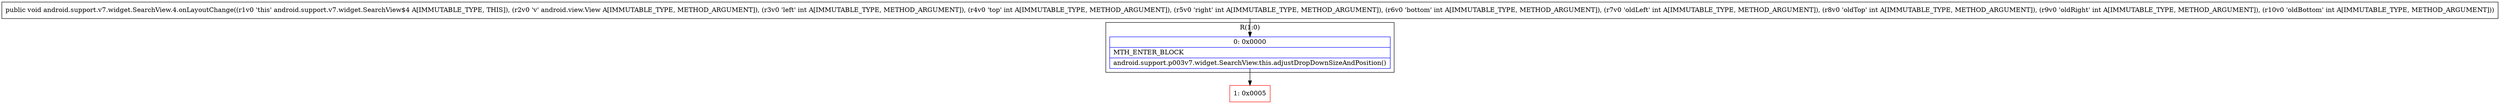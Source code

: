 digraph "CFG forandroid.support.v7.widget.SearchView.4.onLayoutChange(Landroid\/view\/View;IIIIIIII)V" {
subgraph cluster_Region_1048151085 {
label = "R(1:0)";
node [shape=record,color=blue];
Node_0 [shape=record,label="{0\:\ 0x0000|MTH_ENTER_BLOCK\l|android.support.p003v7.widget.SearchView.this.adjustDropDownSizeAndPosition()\l}"];
}
Node_1 [shape=record,color=red,label="{1\:\ 0x0005}"];
MethodNode[shape=record,label="{public void android.support.v7.widget.SearchView.4.onLayoutChange((r1v0 'this' android.support.v7.widget.SearchView$4 A[IMMUTABLE_TYPE, THIS]), (r2v0 'v' android.view.View A[IMMUTABLE_TYPE, METHOD_ARGUMENT]), (r3v0 'left' int A[IMMUTABLE_TYPE, METHOD_ARGUMENT]), (r4v0 'top' int A[IMMUTABLE_TYPE, METHOD_ARGUMENT]), (r5v0 'right' int A[IMMUTABLE_TYPE, METHOD_ARGUMENT]), (r6v0 'bottom' int A[IMMUTABLE_TYPE, METHOD_ARGUMENT]), (r7v0 'oldLeft' int A[IMMUTABLE_TYPE, METHOD_ARGUMENT]), (r8v0 'oldTop' int A[IMMUTABLE_TYPE, METHOD_ARGUMENT]), (r9v0 'oldRight' int A[IMMUTABLE_TYPE, METHOD_ARGUMENT]), (r10v0 'oldBottom' int A[IMMUTABLE_TYPE, METHOD_ARGUMENT])) }"];
MethodNode -> Node_0;
Node_0 -> Node_1;
}

